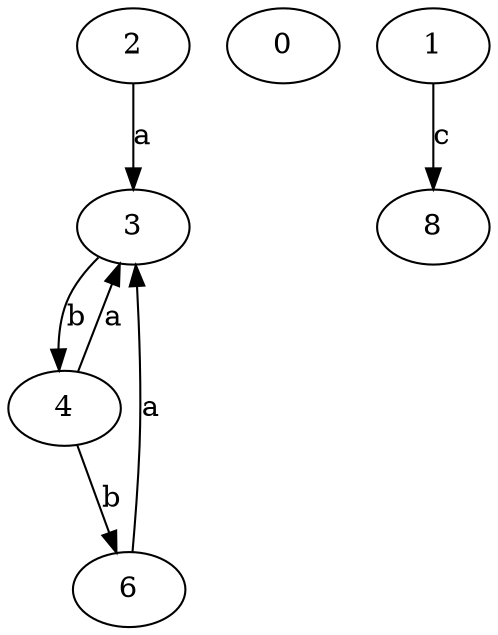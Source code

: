 strict digraph  {
2;
3;
4;
0;
6;
1;
8;
2 -> 3  [label=a];
3 -> 4  [label=b];
4 -> 3  [label=a];
4 -> 6  [label=b];
6 -> 3  [label=a];
1 -> 8  [label=c];
}
